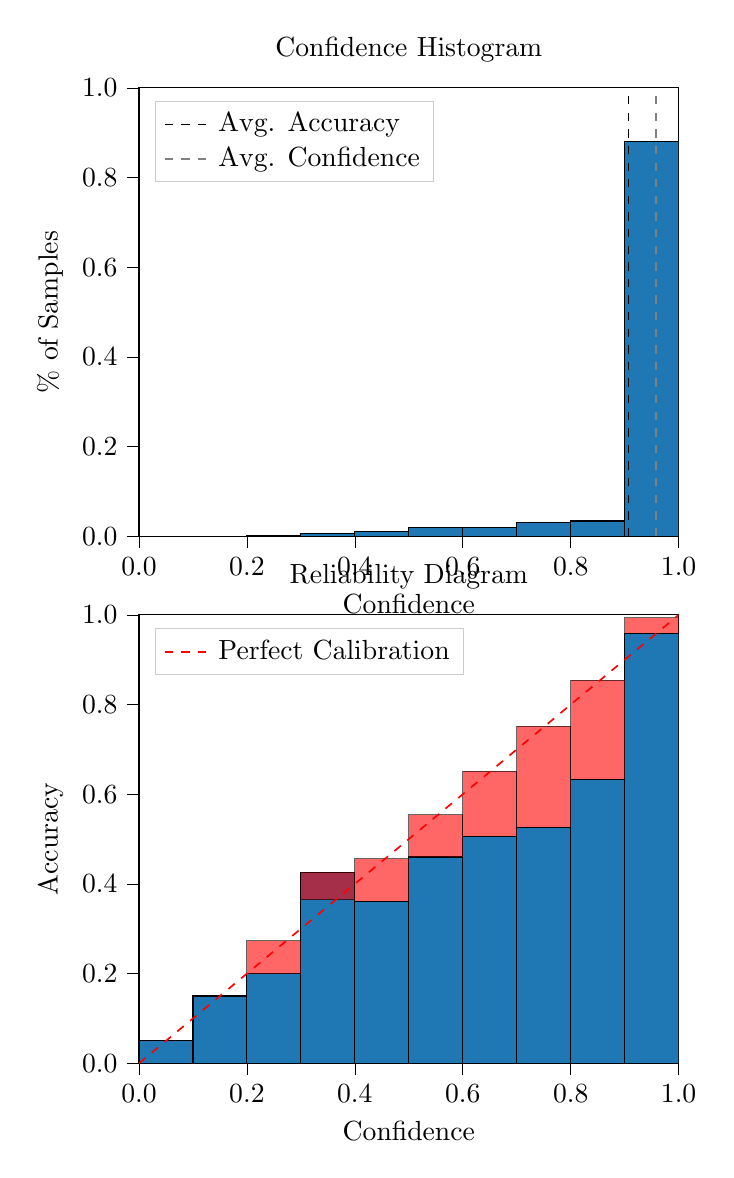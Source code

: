 % This file was created by tikzplotlib v0.9.8.
\begin{tikzpicture}

\definecolor{color0}{rgb}{0.122,0.467,0.706}

\begin{groupplot}[group style={group size=1 by 2}]
\nextgroupplot[
legend cell align={left},
legend style={
  fill opacity=0.8,
  draw opacity=1,
  text opacity=1,
  at={(0.03,0.97)},
  anchor=north west,
  draw=white!80!black
},
tick align=outside,
tick pos=left,
title={Confidence Histogram},
x grid style={white!69.02!black},
xlabel={Confidence},
xmin=0, xmax=1,
xtick style={color=black},
xtick={0,0.2,0.4,0.6,0.8,1},
xticklabels={0.0,0.2,0.4,0.6,0.8,1.0},
y grid style={white!69.02!black},
ylabel={\% of Samples},
ymin=0, ymax=1,
ytick style={color=black},
ytick={0,0.2,0.4,0.6,0.8,1},
yticklabels={0.0,0.2,0.4,0.6,0.8,1.0}
]
\draw[draw=black,fill=color0] (axis cs:-6.939e-18,0) rectangle (axis cs:0.1,0);
\draw[draw=black,fill=color0] (axis cs:0.1,0) rectangle (axis cs:0.2,0);
\draw[draw=black,fill=color0] (axis cs:0.2,0) rectangle (axis cs:0.3,0.001);
\draw[draw=black,fill=color0] (axis cs:0.3,0) rectangle (axis cs:0.4,0.006);
\draw[draw=black,fill=color0] (axis cs:0.4,0) rectangle (axis cs:0.5,0.01);
\draw[draw=black,fill=color0] (axis cs:0.5,0) rectangle (axis cs:0.6,0.02);
\draw[draw=black,fill=color0] (axis cs:0.6,0) rectangle (axis cs:0.7,0.019);
\draw[draw=black,fill=color0] (axis cs:0.7,0) rectangle (axis cs:0.8,0.03);
\draw[draw=black,fill=color0] (axis cs:0.8,0) rectangle (axis cs:0.9,0.034);
\draw[draw=black,fill=color0] (axis cs:0.9,0) rectangle (axis cs:1,0.881);
\addplot [semithick, black, dashed]
table {%
0.907 0
0.907 1
};
\addlegendentry{Avg. Accuracy}
\addplot [semithick, white!50.196!black, dashed]
table {%
0.958 0
0.958 1
};
\addlegendentry{Avg. Confidence}

\nextgroupplot[
legend cell align={left},
legend style={
  fill opacity=0.8,
  draw opacity=1,
  text opacity=1,
  at={(0.03,0.97)},
  anchor=north west,
  draw=white!80!black
},
tick align=outside,
tick pos=left,
title={Reliability Diagram},
x grid style={white!69.02!black},
xlabel={Confidence},
xmin=0, xmax=1,
xtick style={color=black},
xtick={0,0.2,0.4,0.6,0.8,1},
xticklabels={0.0,0.2,0.4,0.6,0.8,1.0},
y grid style={white!69.02!black},
ylabel={Accuracy},
ymin=0, ymax=1,
ytick style={color=black},
ytick={0,0.2,0.4,0.6,0.8,1},
yticklabels={0.0,0.2,0.4,0.6,0.8,1.0}
]
\draw[draw=black,fill=color0] (axis cs:-6.939e-18,0) rectangle (axis cs:0.1,0.05);
\draw[draw=black,fill=color0] (axis cs:0.1,0) rectangle (axis cs:0.2,0.15);
\draw[draw=black,fill=color0] (axis cs:0.2,0) rectangle (axis cs:0.3,0.2);
\draw[draw=black,fill=color0] (axis cs:0.3,0) rectangle (axis cs:0.4,0.426);
\draw[draw=black,fill=color0] (axis cs:0.4,0) rectangle (axis cs:0.5,0.361);
\draw[draw=black,fill=color0] (axis cs:0.5,0) rectangle (axis cs:0.6,0.46);
\draw[draw=black,fill=color0] (axis cs:0.6,0) rectangle (axis cs:0.7,0.506);
\draw[draw=black,fill=color0] (axis cs:0.7,0) rectangle (axis cs:0.8,0.526);
\draw[draw=black,fill=color0] (axis cs:0.8,0) rectangle (axis cs:0.9,0.633);
\draw[draw=black,fill=color0] (axis cs:0.9,0) rectangle (axis cs:1,0.959);
\draw[draw=black,fill=red,opacity=0.6] (axis cs:-6.939e-18,0.05) rectangle (axis cs:0.1,0.05);
\draw[draw=black,fill=red,opacity=0.6] (axis cs:0.1,0.15) rectangle (axis cs:0.2,0.15);
\draw[draw=black,fill=red,opacity=0.6] (axis cs:0.2,0.2) rectangle (axis cs:0.3,0.273);
\draw[draw=black,fill=red,opacity=0.6] (axis cs:0.3,0.426) rectangle (axis cs:0.4,0.365);
\draw[draw=black,fill=red,opacity=0.6] (axis cs:0.4,0.361) rectangle (axis cs:0.5,0.456);
\draw[draw=black,fill=red,opacity=0.6] (axis cs:0.5,0.46) rectangle (axis cs:0.6,0.554);
\draw[draw=black,fill=red,opacity=0.6] (axis cs:0.6,0.506) rectangle (axis cs:0.7,0.651);
\draw[draw=black,fill=red,opacity=0.6] (axis cs:0.7,0.526) rectangle (axis cs:0.8,0.752);
\draw[draw=black,fill=red,opacity=0.6] (axis cs:0.8,0.633) rectangle (axis cs:0.9,0.854);
\draw[draw=black,fill=red,opacity=0.6] (axis cs:0.9,0.959) rectangle (axis cs:1,0.994);
\addplot [semithick, red, dashed]
table {%
0 0
1 1
};
\addlegendentry{Perfect Calibration}
\end{groupplot}

\end{tikzpicture}
